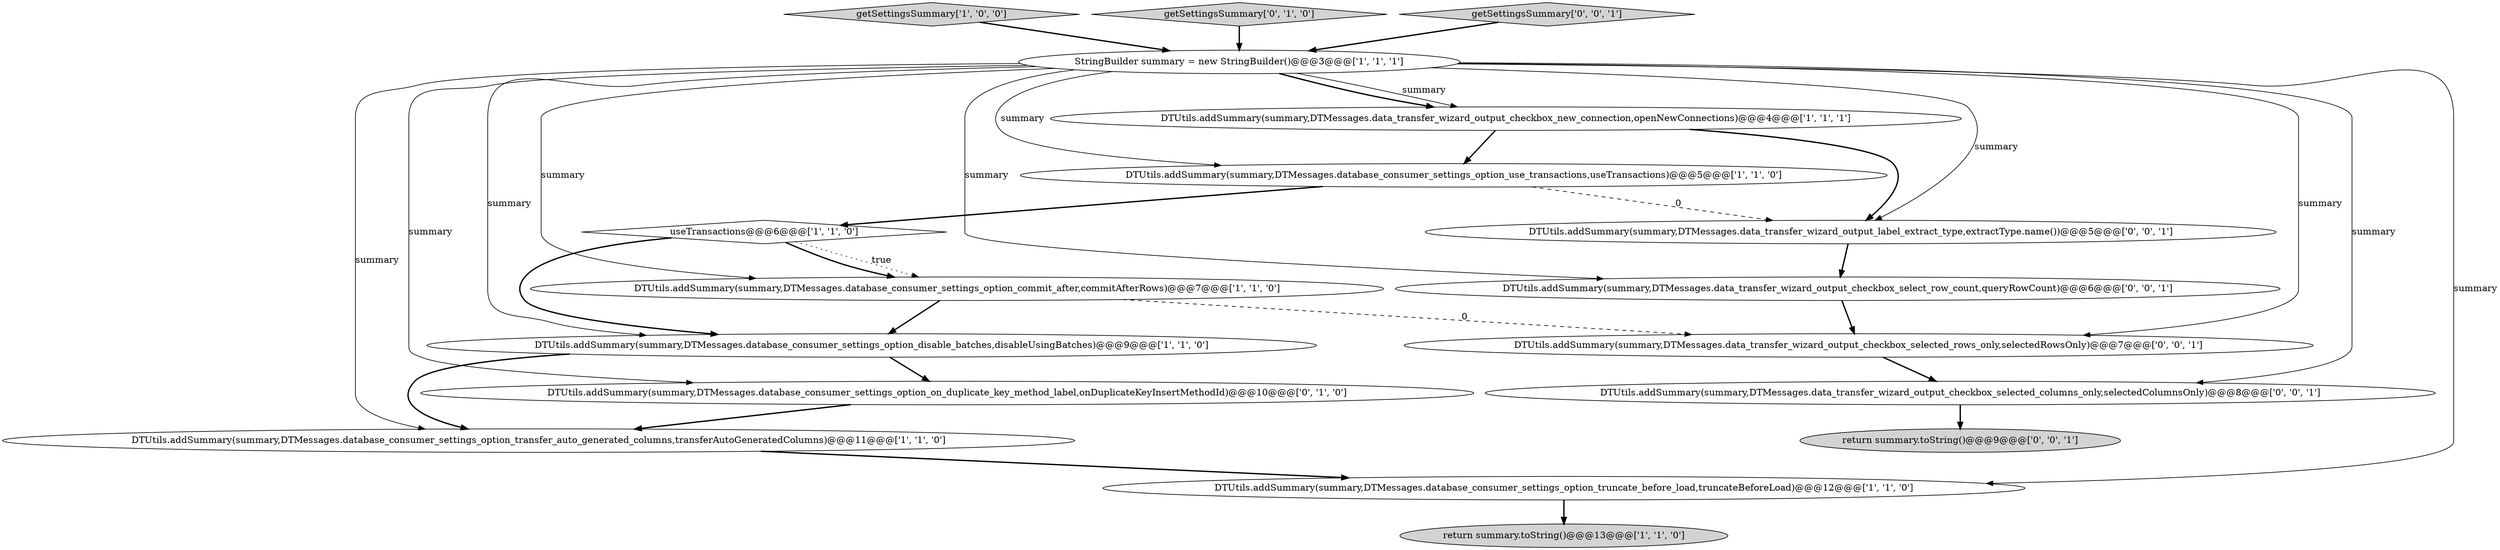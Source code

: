 digraph {
1 [style = filled, label = "DTUtils.addSummary(summary,DTMessages.database_consumer_settings_option_disable_batches,disableUsingBatches)@@@9@@@['1', '1', '0']", fillcolor = white, shape = ellipse image = "AAA0AAABBB1BBB"];
11 [style = filled, label = "DTUtils.addSummary(summary,DTMessages.database_consumer_settings_option_on_duplicate_key_method_label,onDuplicateKeyInsertMethodId)@@@10@@@['0', '1', '0']", fillcolor = white, shape = ellipse image = "AAA1AAABBB2BBB"];
16 [style = filled, label = "DTUtils.addSummary(summary,DTMessages.data_transfer_wizard_output_checkbox_select_row_count,queryRowCount)@@@6@@@['0', '0', '1']", fillcolor = white, shape = ellipse image = "AAA0AAABBB3BBB"];
17 [style = filled, label = "DTUtils.addSummary(summary,DTMessages.data_transfer_wizard_output_checkbox_selected_rows_only,selectedRowsOnly)@@@7@@@['0', '0', '1']", fillcolor = white, shape = ellipse image = "AAA0AAABBB3BBB"];
6 [style = filled, label = "getSettingsSummary['1', '0', '0']", fillcolor = lightgray, shape = diamond image = "AAA0AAABBB1BBB"];
9 [style = filled, label = "DTUtils.addSummary(summary,DTMessages.database_consumer_settings_option_truncate_before_load,truncateBeforeLoad)@@@12@@@['1', '1', '0']", fillcolor = white, shape = ellipse image = "AAA0AAABBB1BBB"];
5 [style = filled, label = "DTUtils.addSummary(summary,DTMessages.database_consumer_settings_option_commit_after,commitAfterRows)@@@7@@@['1', '1', '0']", fillcolor = white, shape = ellipse image = "AAA0AAABBB1BBB"];
15 [style = filled, label = "return summary.toString()@@@9@@@['0', '0', '1']", fillcolor = lightgray, shape = ellipse image = "AAA0AAABBB3BBB"];
4 [style = filled, label = "useTransactions@@@6@@@['1', '1', '0']", fillcolor = white, shape = diamond image = "AAA0AAABBB1BBB"];
7 [style = filled, label = "DTUtils.addSummary(summary,DTMessages.database_consumer_settings_option_transfer_auto_generated_columns,transferAutoGeneratedColumns)@@@11@@@['1', '1', '0']", fillcolor = white, shape = ellipse image = "AAA0AAABBB1BBB"];
12 [style = filled, label = "DTUtils.addSummary(summary,DTMessages.data_transfer_wizard_output_checkbox_selected_columns_only,selectedColumnsOnly)@@@8@@@['0', '0', '1']", fillcolor = white, shape = ellipse image = "AAA0AAABBB3BBB"];
0 [style = filled, label = "DTUtils.addSummary(summary,DTMessages.database_consumer_settings_option_use_transactions,useTransactions)@@@5@@@['1', '1', '0']", fillcolor = white, shape = ellipse image = "AAA0AAABBB1BBB"];
8 [style = filled, label = "return summary.toString()@@@13@@@['1', '1', '0']", fillcolor = lightgray, shape = ellipse image = "AAA0AAABBB1BBB"];
10 [style = filled, label = "getSettingsSummary['0', '1', '0']", fillcolor = lightgray, shape = diamond image = "AAA0AAABBB2BBB"];
14 [style = filled, label = "getSettingsSummary['0', '0', '1']", fillcolor = lightgray, shape = diamond image = "AAA0AAABBB3BBB"];
13 [style = filled, label = "DTUtils.addSummary(summary,DTMessages.data_transfer_wizard_output_label_extract_type,extractType.name())@@@5@@@['0', '0', '1']", fillcolor = white, shape = ellipse image = "AAA0AAABBB3BBB"];
2 [style = filled, label = "StringBuilder summary = new StringBuilder()@@@3@@@['1', '1', '1']", fillcolor = white, shape = ellipse image = "AAA0AAABBB1BBB"];
3 [style = filled, label = "DTUtils.addSummary(summary,DTMessages.data_transfer_wizard_output_checkbox_new_connection,openNewConnections)@@@4@@@['1', '1', '1']", fillcolor = white, shape = ellipse image = "AAA0AAABBB1BBB"];
2->13 [style = solid, label="summary"];
0->4 [style = bold, label=""];
10->2 [style = bold, label=""];
2->17 [style = solid, label="summary"];
7->9 [style = bold, label=""];
12->15 [style = bold, label=""];
5->1 [style = bold, label=""];
4->5 [style = bold, label=""];
2->0 [style = solid, label="summary"];
17->12 [style = bold, label=""];
2->12 [style = solid, label="summary"];
2->7 [style = solid, label="summary"];
3->13 [style = bold, label=""];
0->13 [style = dashed, label="0"];
6->2 [style = bold, label=""];
4->1 [style = bold, label=""];
1->11 [style = bold, label=""];
2->3 [style = bold, label=""];
11->7 [style = bold, label=""];
2->3 [style = solid, label="summary"];
2->1 [style = solid, label="summary"];
13->16 [style = bold, label=""];
3->0 [style = bold, label=""];
2->11 [style = solid, label="summary"];
14->2 [style = bold, label=""];
4->5 [style = dotted, label="true"];
2->5 [style = solid, label="summary"];
16->17 [style = bold, label=""];
2->16 [style = solid, label="summary"];
1->7 [style = bold, label=""];
9->8 [style = bold, label=""];
5->17 [style = dashed, label="0"];
2->9 [style = solid, label="summary"];
}
